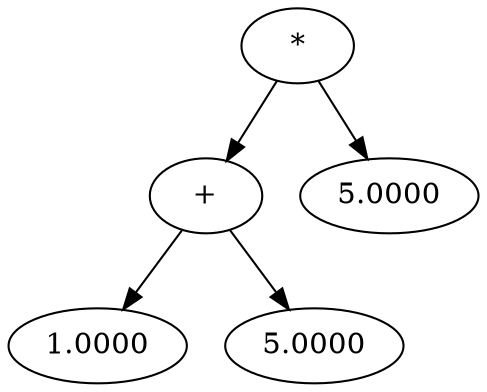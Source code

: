 digraph grafo {
  94360029044448 [ label="*" ];
  94360029044448 -> 94360029044384;
  94360029044384 [ label="+" ];
  94360029044384 -> 94360029044416;
  94360029044416 [ label="1.0000" ];
  94360029044384 -> 94360029042544;
  94360029042544 [ label="5.0000" ];
  94360029044448 -> 94360029042672;
  94360029042672 [ label="5.0000" ];
}
